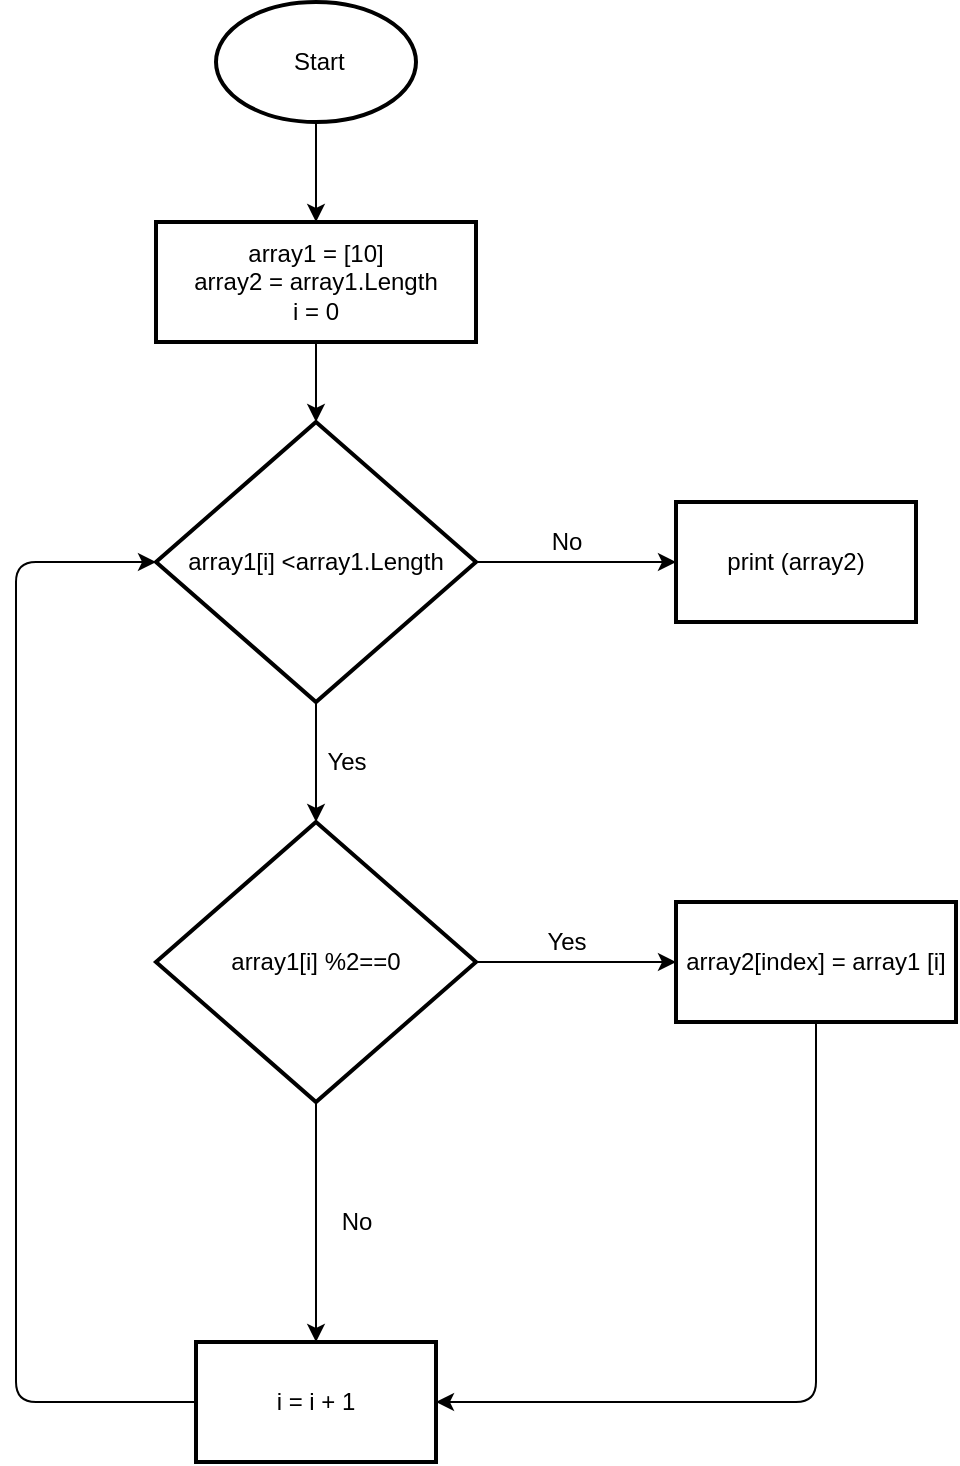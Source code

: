<mxfile>
    <diagram id="ZgNKYrZC1g3CxsVy50jT" name="Страница 1">
        <mxGraphModel dx="1643" dy="495" grid="1" gridSize="10" guides="1" tooltips="1" connect="1" arrows="1" fold="1" page="1" pageScale="1" pageWidth="827" pageHeight="1169" math="0" shadow="0">
            <root>
                <mxCell id="0"/>
                <mxCell id="1" parent="0"/>
                <mxCell id="4" value="" style="edgeStyle=none;html=1;" edge="1" parent="1" source="2" target="3">
                    <mxGeometry relative="1" as="geometry"/>
                </mxCell>
                <mxCell id="2" value="&amp;nbsp;Start" style="strokeWidth=2;html=1;shape=mxgraph.flowchart.start_1;whiteSpace=wrap;" parent="1" vertex="1">
                    <mxGeometry x="100" y="40" width="100" height="60" as="geometry"/>
                </mxCell>
                <mxCell id="6" value="" style="edgeStyle=none;html=1;" edge="1" parent="1" source="3" target="5">
                    <mxGeometry relative="1" as="geometry"/>
                </mxCell>
                <mxCell id="3" value="array1 = [10]&lt;br&gt;array2 = array1.Length&lt;br&gt;i = 0" style="whiteSpace=wrap;html=1;strokeWidth=2;" vertex="1" parent="1">
                    <mxGeometry x="70" y="150" width="160" height="60" as="geometry"/>
                </mxCell>
                <mxCell id="8" value="" style="edgeStyle=none;html=1;" edge="1" parent="1" source="5" target="7">
                    <mxGeometry relative="1" as="geometry"/>
                </mxCell>
                <mxCell id="15" value="" style="edgeStyle=none;html=1;entryX=0.5;entryY=0;entryDx=0;entryDy=0;" edge="1" parent="1" source="5" target="12">
                    <mxGeometry relative="1" as="geometry">
                        <mxPoint x="305.294" y="480" as="targetPoint"/>
                    </mxGeometry>
                </mxCell>
                <mxCell id="5" value="array1[i] &amp;lt;array1.Length" style="rhombus;whiteSpace=wrap;html=1;strokeWidth=2;" vertex="1" parent="1">
                    <mxGeometry x="70" y="250" width="160" height="140" as="geometry"/>
                </mxCell>
                <mxCell id="7" value="print (array2)" style="whiteSpace=wrap;html=1;strokeWidth=2;" vertex="1" parent="1">
                    <mxGeometry x="330" y="290" width="120" height="60" as="geometry"/>
                </mxCell>
                <mxCell id="9" value="No" style="text;html=1;align=center;verticalAlign=middle;resizable=0;points=[];autosize=1;strokeColor=none;" vertex="1" parent="1">
                    <mxGeometry x="260" y="300" width="30" height="20" as="geometry"/>
                </mxCell>
                <mxCell id="14" style="edgeStyle=none;html=1;exitX=0.5;exitY=0;exitDx=0;exitDy=0;" edge="1" parent="1" source="12">
                    <mxGeometry relative="1" as="geometry">
                        <mxPoint x="150" y="450" as="targetPoint"/>
                    </mxGeometry>
                </mxCell>
                <mxCell id="18" value="" style="edgeStyle=none;html=1;" edge="1" parent="1" source="12" target="17">
                    <mxGeometry relative="1" as="geometry"/>
                </mxCell>
                <mxCell id="25" value="" style="edgeStyle=none;html=1;" edge="1" parent="1" source="12" target="24">
                    <mxGeometry relative="1" as="geometry"/>
                </mxCell>
                <mxCell id="12" value="array1[i] %2==0" style="rhombus;whiteSpace=wrap;html=1;strokeWidth=2;" vertex="1" parent="1">
                    <mxGeometry x="70" y="450" width="160" height="140" as="geometry"/>
                </mxCell>
                <mxCell id="16" value="Yes" style="text;html=1;align=center;verticalAlign=middle;resizable=0;points=[];autosize=1;strokeColor=none;" vertex="1" parent="1">
                    <mxGeometry x="145" y="410" width="40" height="20" as="geometry"/>
                </mxCell>
                <mxCell id="36" value="" style="edgeStyle=elbowEdgeStyle;html=1;entryX=1;entryY=0.5;entryDx=0;entryDy=0;" edge="1" parent="1" source="17" target="24">
                    <mxGeometry relative="1" as="geometry">
                        <mxPoint x="400" y="630" as="targetPoint"/>
                        <Array as="points">
                            <mxPoint x="400" y="660"/>
                        </Array>
                    </mxGeometry>
                </mxCell>
                <mxCell id="17" value="array2[index] = array1 [i]" style="whiteSpace=wrap;html=1;strokeWidth=2;" vertex="1" parent="1">
                    <mxGeometry x="330" y="490" width="140" height="60" as="geometry"/>
                </mxCell>
                <mxCell id="19" value="Yes" style="text;html=1;align=center;verticalAlign=middle;resizable=0;points=[];autosize=1;strokeColor=none;" vertex="1" parent="1">
                    <mxGeometry x="255" y="500" width="40" height="20" as="geometry"/>
                </mxCell>
                <mxCell id="28" value="" style="edgeStyle=elbowEdgeStyle;html=1;elbow=vertical;" edge="1" parent="1" source="24" target="5">
                    <mxGeometry relative="1" as="geometry">
                        <mxPoint x="10" y="310" as="targetPoint"/>
                        <Array as="points">
                            <mxPoint y="740"/>
                        </Array>
                    </mxGeometry>
                </mxCell>
                <mxCell id="24" value="i = i + 1" style="whiteSpace=wrap;html=1;strokeWidth=2;" vertex="1" parent="1">
                    <mxGeometry x="90" y="710" width="120" height="60" as="geometry"/>
                </mxCell>
                <mxCell id="26" value="No" style="text;html=1;align=center;verticalAlign=middle;resizable=0;points=[];autosize=1;strokeColor=none;" vertex="1" parent="1">
                    <mxGeometry x="155" y="640" width="30" height="20" as="geometry"/>
                </mxCell>
            </root>
        </mxGraphModel>
    </diagram>
</mxfile>
